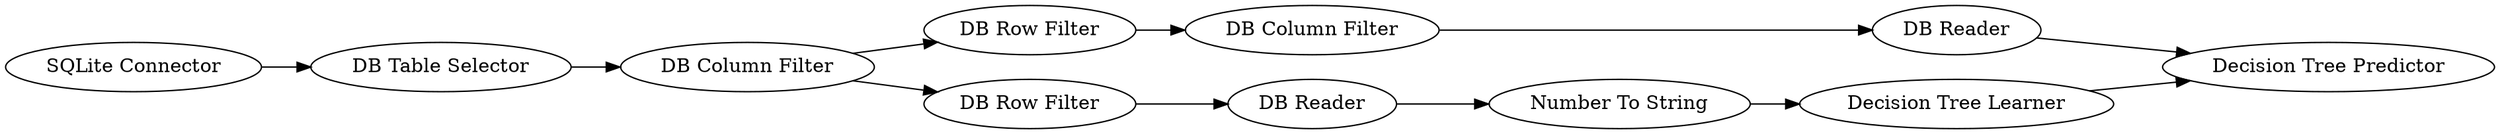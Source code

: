digraph {
	187 -> 188
	183 -> 184
	186 -> 189
	185 -> 187
	192 -> 193
	184 -> 185
	185 -> 186
	188 -> 191
	191 -> 193
	190 -> 192
	189 -> 190
	190 [label="Number To String"]
	192 [label="Decision Tree Learner"]
	185 [label="DB Column Filter"]
	189 [label="DB Reader"]
	188 [label="DB Column Filter"]
	191 [label="DB Reader"]
	186 [label="DB Row Filter"]
	193 [label="Decision Tree Predictor"]
	183 [label="SQLite Connector"]
	187 [label="DB Row Filter"]
	184 [label="DB Table Selector"]
	rankdir=LR
}
